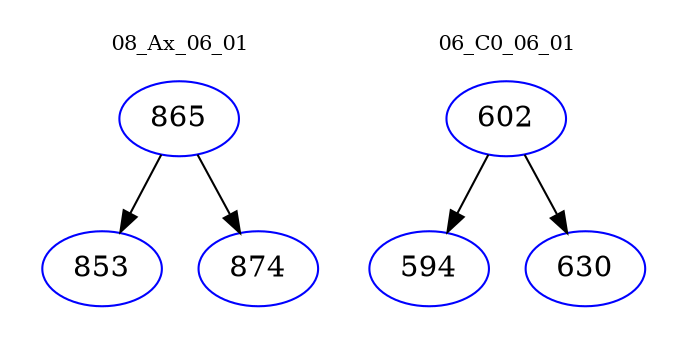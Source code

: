 digraph{
subgraph cluster_0 {
color = white
label = "08_Ax_06_01";
fontsize=10;
T0_865 [label="865", color="blue"]
T0_865 -> T0_853 [color="black"]
T0_853 [label="853", color="blue"]
T0_865 -> T0_874 [color="black"]
T0_874 [label="874", color="blue"]
}
subgraph cluster_1 {
color = white
label = "06_C0_06_01";
fontsize=10;
T1_602 [label="602", color="blue"]
T1_602 -> T1_594 [color="black"]
T1_594 [label="594", color="blue"]
T1_602 -> T1_630 [color="black"]
T1_630 [label="630", color="blue"]
}
}
